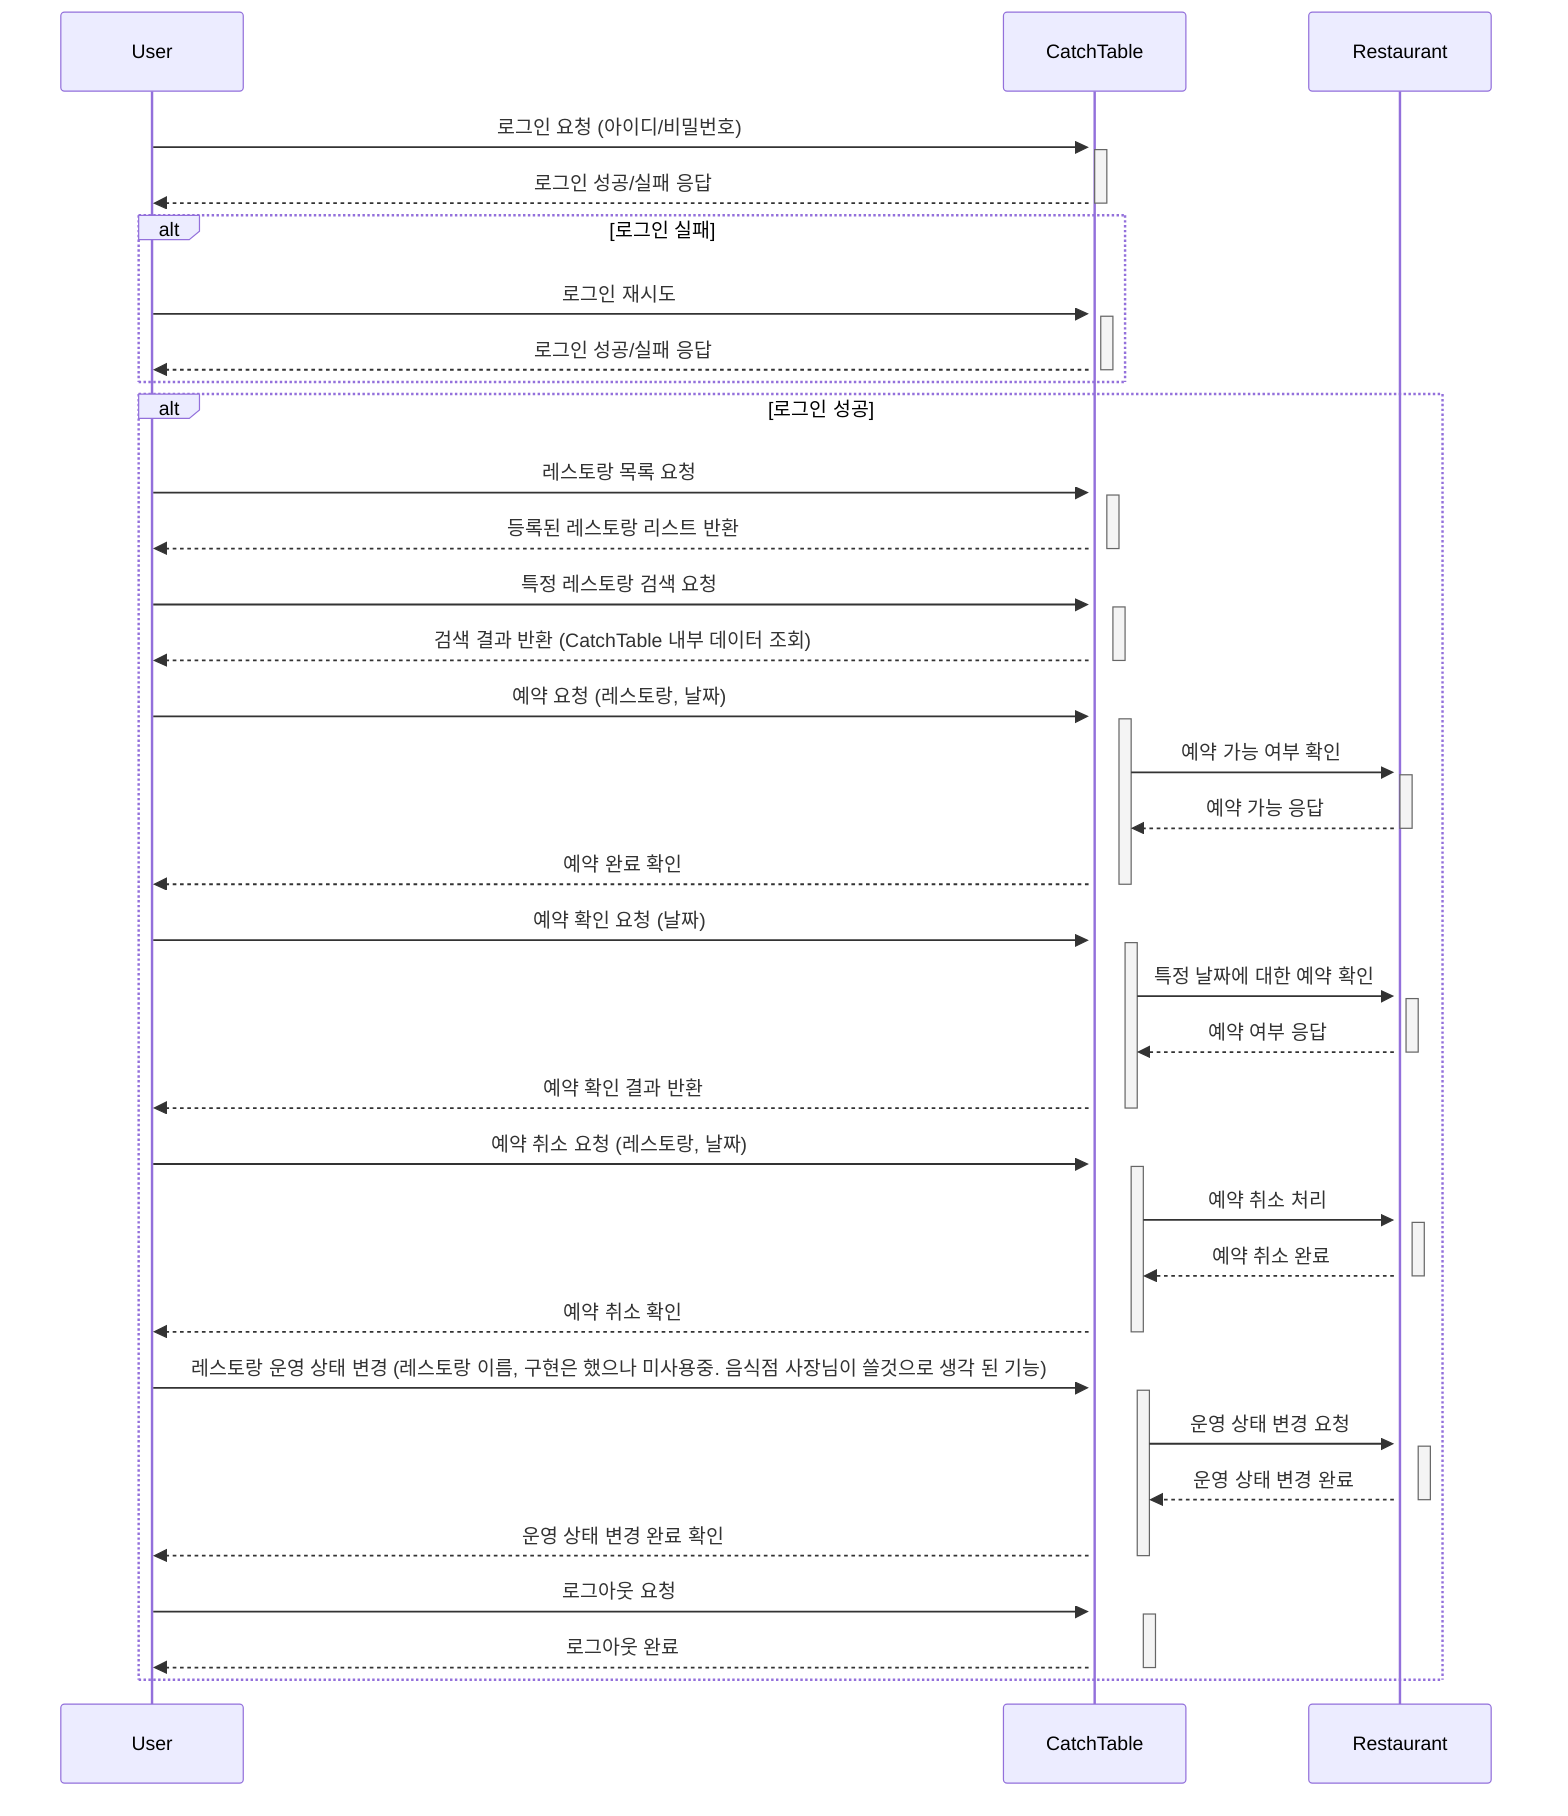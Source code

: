 sequenceDiagram
    participant User
    participant CatchTable

    User->>+CatchTable: 로그인 요청 (아이디/비밀번호)
    activate CatchTable
    CatchTable-->>User: 로그인 성공/실패 응답
    deactivate CatchTable

    alt 로그인 실패
        User->>+CatchTable: 로그인 재시도
        activate CatchTable
        CatchTable-->>User: 로그인 성공/실패 응답
        deactivate CatchTable
    end

    alt 로그인 성공
        User->>+CatchTable: 레스토랑 목록 요청
        activate CatchTable
        CatchTable-->>User: 등록된 레스토랑 리스트 반환
        deactivate CatchTable
        
        User->>+CatchTable: 특정 레스토랑 검색 요청
        activate CatchTable
        CatchTable-->>User: 검색 결과 반환 (CatchTable 내부 데이터 조회)
        deactivate CatchTable

        User->>+CatchTable: 예약 요청 (레스토랑, 날짜)
        activate CatchTable
        CatchTable->>+Restaurant: 예약 가능 여부 확인
        activate Restaurant
        Restaurant-->>CatchTable: 예약 가능 응답
        deactivate Restaurant
        CatchTable-->>User: 예약 완료 확인
        deactivate CatchTable

        User->>+CatchTable: 예약 확인 요청 (날짜)
        activate CatchTable
        CatchTable->>+Restaurant: 특정 날짜에 대한 예약 확인
        activate Restaurant
        Restaurant-->>CatchTable: 예약 여부 응답
        deactivate Restaurant
        CatchTable-->>User: 예약 확인 결과 반환
        deactivate CatchTable

        User->>+CatchTable: 예약 취소 요청 (레스토랑, 날짜)
        activate CatchTable
        CatchTable->>+Restaurant: 예약 취소 처리
        activate Restaurant
        Restaurant-->>CatchTable: 예약 취소 완료
        deactivate Restaurant
        CatchTable-->>User: 예약 취소 확인
        deactivate CatchTable

        User->>+CatchTable: 레스토랑 운영 상태 변경 (레스토랑 이름, 구현은 했으나 미사용중. 음식점 사장님이 쓸것으로 생각 된 기능)
        activate CatchTable
        CatchTable->>+Restaurant: 운영 상태 변경 요청
        activate Restaurant
        Restaurant-->>CatchTable: 운영 상태 변경 완료
        deactivate Restaurant
        CatchTable-->>User: 운영 상태 변경 완료 확인
        deactivate CatchTable

        User->>+CatchTable: 로그아웃 요청
        activate CatchTable
        CatchTable-->>User: 로그아웃 완료
        deactivate CatchTable
    end